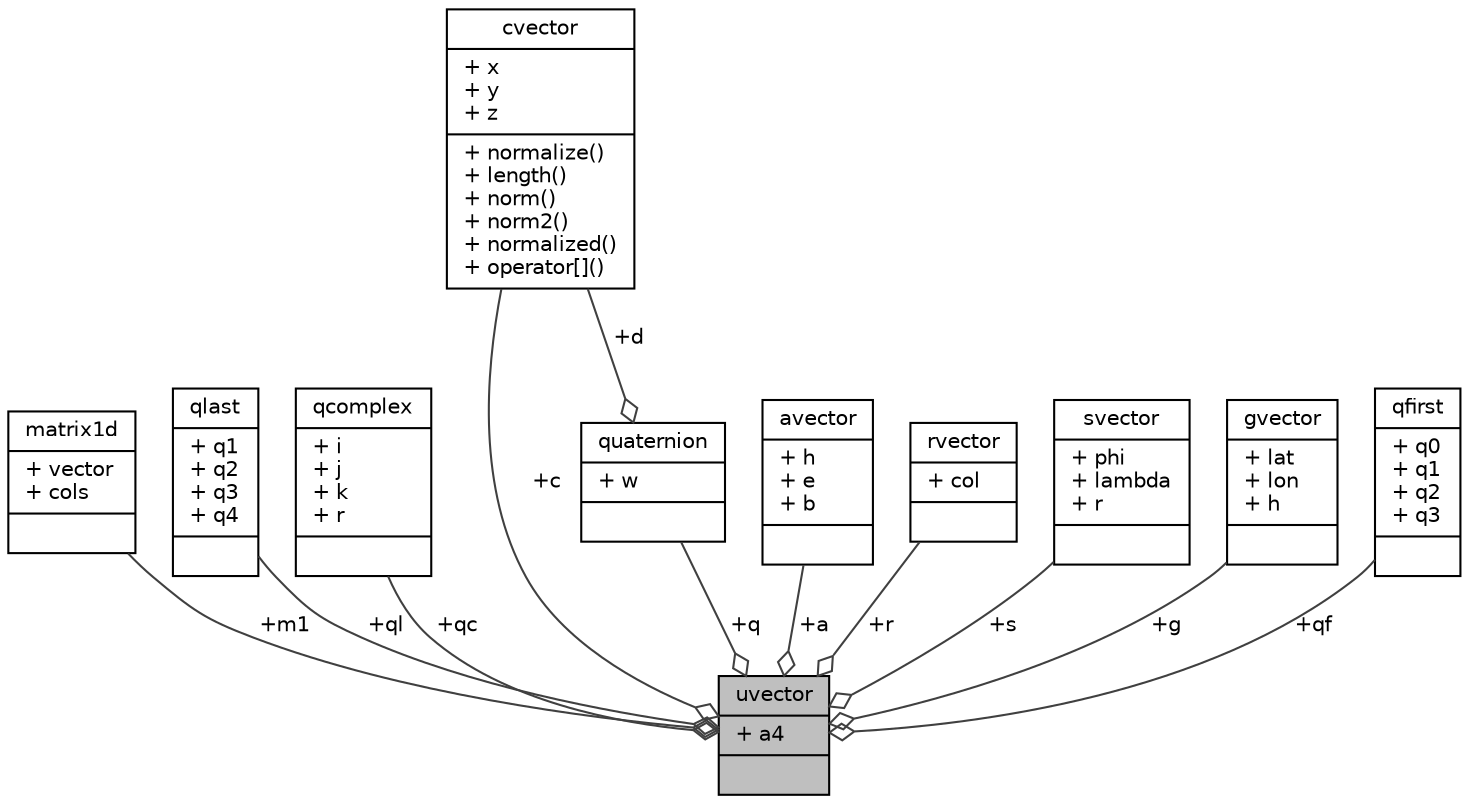 digraph "uvector"
{
 // INTERACTIVE_SVG=YES
  edge [fontname="Helvetica",fontsize="10",labelfontname="Helvetica",labelfontsize="10"];
  node [fontname="Helvetica",fontsize="10",shape=record];
  Node1 [label="{uvector\n|+ a4\l|}",height=0.2,width=0.4,color="black", fillcolor="grey75", style="filled", fontcolor="black"];
  Node2 -> Node1 [color="grey25",fontsize="10",style="solid",label=" +m1" ,arrowhead="odiamond",fontname="Helvetica"];
  Node2 [label="{matrix1d\n|+ vector\l+ cols\l|}",height=0.2,width=0.4,color="black", fillcolor="white", style="filled",URL="$structmatrix1d.html",tooltip="n element row matrix "];
  Node3 -> Node1 [color="grey25",fontsize="10",style="solid",label=" +ql" ,arrowhead="odiamond",fontname="Helvetica"];
  Node3 [label="{qlast\n|+ q1\l+ q2\l+ q3\l+ q4\l|}",height=0.2,width=0.4,color="black", fillcolor="white", style="filled",URL="$structqlast.html",tooltip="Quaternion, scalar last, using vector elements. "];
  Node4 -> Node1 [color="grey25",fontsize="10",style="solid",label=" +qc" ,arrowhead="odiamond",fontname="Helvetica"];
  Node4 [label="{qcomplex\n|+ i\l+ j\l+ k\l+ r\l|}",height=0.2,width=0.4,color="black", fillcolor="white", style="filled",URL="$structqcomplex.html",tooltip="Quaternion, scalar last, using imaginary elements. "];
  Node5 -> Node1 [color="grey25",fontsize="10",style="solid",label=" +q" ,arrowhead="odiamond",fontname="Helvetica"];
  Node5 [label="{quaternion\n|+ w\l|}",height=0.2,width=0.4,color="black", fillcolor="white", style="filled",URL="$structquaternion.html",tooltip="Quaternion, scalar last, using x, y, z. "];
  Node6 -> Node5 [color="grey25",fontsize="10",style="solid",label=" +d" ,arrowhead="odiamond",fontname="Helvetica"];
  Node6 [label="{cvector\n|+ x\l+ y\l+ z\l|+ normalize()\l+ length()\l+ norm()\l+ norm2()\l+ normalized()\l+ operator[]()\l}",height=0.2,width=0.4,color="black", fillcolor="white", style="filled",URL="$classcvector.html",tooltip="3 element cartesian vector "];
  Node7 -> Node1 [color="grey25",fontsize="10",style="solid",label=" +a" ,arrowhead="odiamond",fontname="Helvetica"];
  Node7 [label="{avector\n|+ h\l+ e\l+ b\l|}",height=0.2,width=0.4,color="black", fillcolor="white", style="filled",URL="$structavector.html",tooltip="3 element attitude vector. "];
  Node8 -> Node1 [color="grey25",fontsize="10",style="solid",label=" +r" ,arrowhead="odiamond",fontname="Helvetica"];
  Node8 [label="{rvector\n|+ col\l|}",height=0.2,width=0.4,color="black", fillcolor="white", style="filled",URL="$structrvector.html",tooltip="3 element generic row vector "];
  Node9 -> Node1 [color="grey25",fontsize="10",style="solid",label=" +s" ,arrowhead="odiamond",fontname="Helvetica"];
  Node9 [label="{svector\n|+ phi\l+ lambda\l+ r\l|}",height=0.2,width=0.4,color="black", fillcolor="white", style="filled",URL="$structsvector.html",tooltip="3 element spherical vector "];
  Node6 -> Node1 [color="grey25",fontsize="10",style="solid",label=" +c" ,arrowhead="odiamond",fontname="Helvetica"];
  Node10 -> Node1 [color="grey25",fontsize="10",style="solid",label=" +g" ,arrowhead="odiamond",fontname="Helvetica"];
  Node10 [label="{gvector\n|+ lat\l+ lon\l+ h\l|}",height=0.2,width=0.4,color="black", fillcolor="white", style="filled",URL="$structgvector.html",tooltip="3 element geodetic vector "];
  Node11 -> Node1 [color="grey25",fontsize="10",style="solid",label=" +qf" ,arrowhead="odiamond",fontname="Helvetica"];
  Node11 [label="{qfirst\n|+ q0\l+ q1\l+ q2\l+ q3\l|}",height=0.2,width=0.4,color="black", fillcolor="white", style="filled",URL="$structqfirst.html",tooltip="Quaternion, scalar first using vector elements. "];
}
